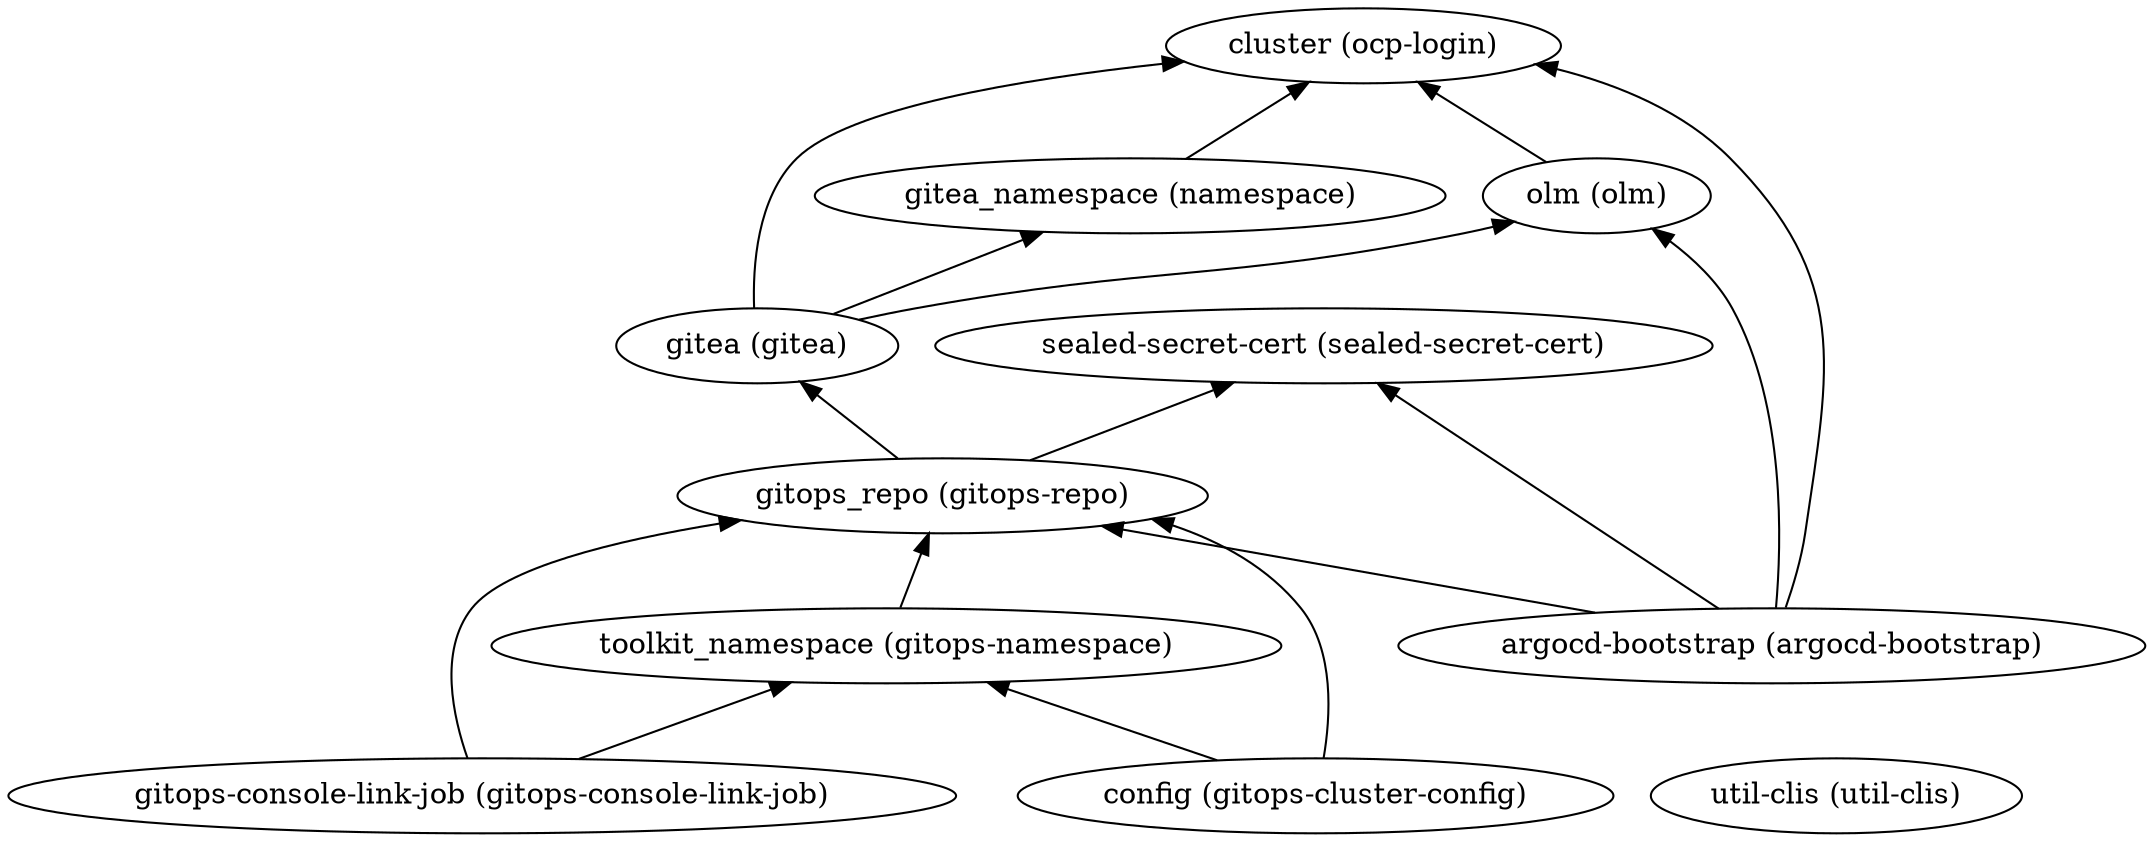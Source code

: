 digraph {
    rankdir="BT"
    "config (gitops-cluster-config)" -> "gitops_repo (gitops-repo)"
"config (gitops-cluster-config)" -> "toolkit_namespace (gitops-namespace)"
"config (gitops-cluster-config)"
"gitops_repo (gitops-repo)" -> "sealed-secret-cert (sealed-secret-cert)"
"gitops_repo (gitops-repo)" -> "gitea (gitea)"
"gitops_repo (gitops-repo)"
"sealed-secret-cert (sealed-secret-cert)"
"gitea (gitea)" -> "cluster (ocp-login)"
"gitea (gitea)" -> "olm (olm)"
"gitea (gitea)" -> "gitea_namespace (namespace)"
"gitea (gitea)"
"cluster (ocp-login)"
"olm (olm)" -> "cluster (ocp-login)"
"olm (olm)"
"gitea_namespace (namespace)" -> "cluster (ocp-login)"
"gitea_namespace (namespace)"
"toolkit_namespace (gitops-namespace)" -> "gitops_repo (gitops-repo)"
"toolkit_namespace (gitops-namespace)"
"argocd-bootstrap (argocd-bootstrap)" -> "cluster (ocp-login)"
"argocd-bootstrap (argocd-bootstrap)" -> "olm (olm)"
"argocd-bootstrap (argocd-bootstrap)" -> "gitops_repo (gitops-repo)"
"argocd-bootstrap (argocd-bootstrap)" -> "sealed-secret-cert (sealed-secret-cert)"
"argocd-bootstrap (argocd-bootstrap)"
"gitops-console-link-job (gitops-console-link-job)" -> "gitops_repo (gitops-repo)"
"gitops-console-link-job (gitops-console-link-job)" -> "toolkit_namespace (gitops-namespace)"
"gitops-console-link-job (gitops-console-link-job)"
"util-clis (util-clis)"
  }